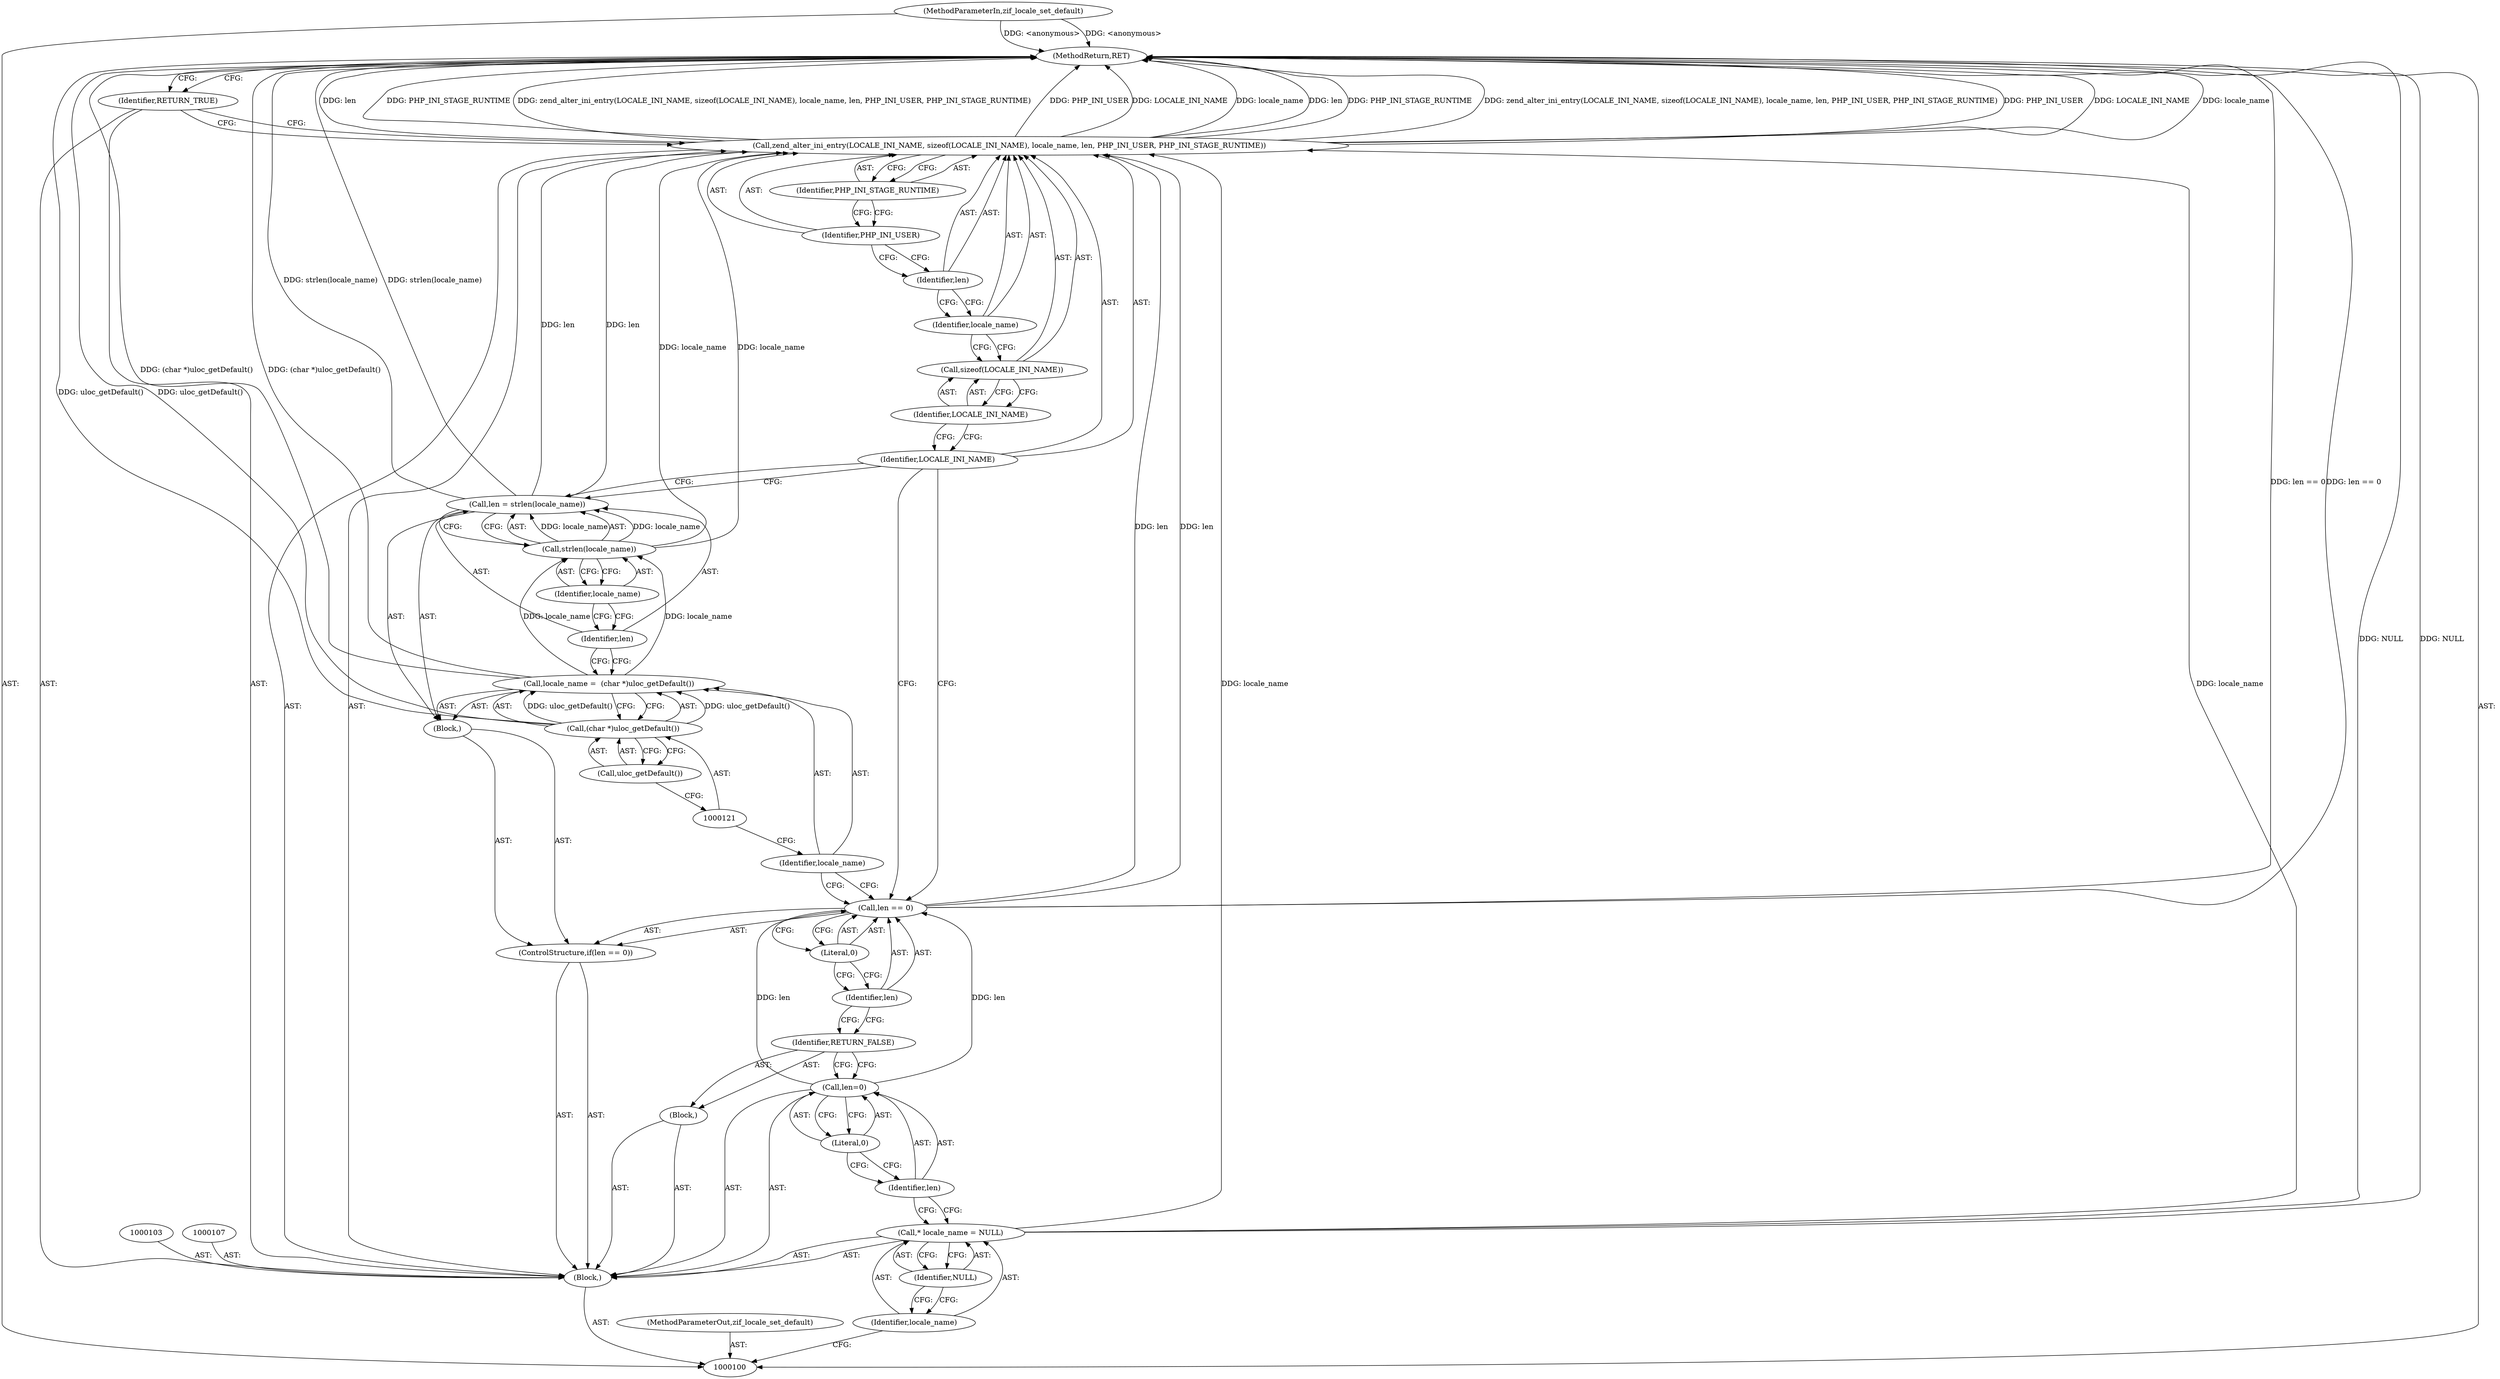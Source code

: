 digraph "0_php-src_97eff7eb57fc2320c267a949cffd622c38712484?w=1_13" {
"1000136" [label="(MethodReturn,RET)"];
"1000101" [label="(MethodParameterIn,zif_locale_set_default)"];
"1000178" [label="(MethodParameterOut,zif_locale_set_default)"];
"1000112" [label="(Identifier,RETURN_FALSE)"];
"1000113" [label="(ControlStructure,if(len == 0))"];
"1000116" [label="(Literal,0)"];
"1000117" [label="(Block,)"];
"1000114" [label="(Call,len == 0)"];
"1000115" [label="(Identifier,len)"];
"1000120" [label="(Call,(char *)uloc_getDefault())"];
"1000118" [label="(Call,locale_name =  (char *)uloc_getDefault())"];
"1000119" [label="(Identifier,locale_name)"];
"1000122" [label="(Call,uloc_getDefault())"];
"1000126" [label="(Identifier,locale_name)"];
"1000123" [label="(Call,len = strlen(locale_name))"];
"1000124" [label="(Identifier,len)"];
"1000125" [label="(Call,strlen(locale_name))"];
"1000102" [label="(Block,)"];
"1000127" [label="(Call,zend_alter_ini_entry(LOCALE_INI_NAME, sizeof(LOCALE_INI_NAME), locale_name, len, PHP_INI_USER, PHP_INI_STAGE_RUNTIME))"];
"1000128" [label="(Identifier,LOCALE_INI_NAME)"];
"1000129" [label="(Call,sizeof(LOCALE_INI_NAME))"];
"1000130" [label="(Identifier,LOCALE_INI_NAME)"];
"1000131" [label="(Identifier,locale_name)"];
"1000132" [label="(Identifier,len)"];
"1000133" [label="(Identifier,PHP_INI_USER)"];
"1000134" [label="(Identifier,PHP_INI_STAGE_RUNTIME)"];
"1000135" [label="(Identifier,RETURN_TRUE)"];
"1000106" [label="(Identifier,NULL)"];
"1000104" [label="(Call,* locale_name = NULL)"];
"1000105" [label="(Identifier,locale_name)"];
"1000110" [label="(Literal,0)"];
"1000108" [label="(Call,len=0)"];
"1000109" [label="(Identifier,len)"];
"1000111" [label="(Block,)"];
"1000136" -> "1000100"  [label="AST: "];
"1000136" -> "1000135"  [label="CFG: "];
"1000123" -> "1000136"  [label="DDG: strlen(locale_name)"];
"1000114" -> "1000136"  [label="DDG: len == 0"];
"1000127" -> "1000136"  [label="DDG: zend_alter_ini_entry(LOCALE_INI_NAME, sizeof(LOCALE_INI_NAME), locale_name, len, PHP_INI_USER, PHP_INI_STAGE_RUNTIME)"];
"1000127" -> "1000136"  [label="DDG: PHP_INI_USER"];
"1000127" -> "1000136"  [label="DDG: LOCALE_INI_NAME"];
"1000127" -> "1000136"  [label="DDG: locale_name"];
"1000127" -> "1000136"  [label="DDG: len"];
"1000127" -> "1000136"  [label="DDG: PHP_INI_STAGE_RUNTIME"];
"1000120" -> "1000136"  [label="DDG: uloc_getDefault()"];
"1000104" -> "1000136"  [label="DDG: NULL"];
"1000101" -> "1000136"  [label="DDG: <anonymous>"];
"1000118" -> "1000136"  [label="DDG: (char *)uloc_getDefault()"];
"1000101" -> "1000100"  [label="AST: "];
"1000101" -> "1000136"  [label="DDG: <anonymous>"];
"1000178" -> "1000100"  [label="AST: "];
"1000112" -> "1000111"  [label="AST: "];
"1000112" -> "1000108"  [label="CFG: "];
"1000115" -> "1000112"  [label="CFG: "];
"1000113" -> "1000102"  [label="AST: "];
"1000114" -> "1000113"  [label="AST: "];
"1000117" -> "1000113"  [label="AST: "];
"1000116" -> "1000114"  [label="AST: "];
"1000116" -> "1000115"  [label="CFG: "];
"1000114" -> "1000116"  [label="CFG: "];
"1000117" -> "1000113"  [label="AST: "];
"1000118" -> "1000117"  [label="AST: "];
"1000123" -> "1000117"  [label="AST: "];
"1000114" -> "1000113"  [label="AST: "];
"1000114" -> "1000116"  [label="CFG: "];
"1000115" -> "1000114"  [label="AST: "];
"1000116" -> "1000114"  [label="AST: "];
"1000119" -> "1000114"  [label="CFG: "];
"1000128" -> "1000114"  [label="CFG: "];
"1000114" -> "1000136"  [label="DDG: len == 0"];
"1000108" -> "1000114"  [label="DDG: len"];
"1000114" -> "1000127"  [label="DDG: len"];
"1000115" -> "1000114"  [label="AST: "];
"1000115" -> "1000112"  [label="CFG: "];
"1000116" -> "1000115"  [label="CFG: "];
"1000120" -> "1000118"  [label="AST: "];
"1000120" -> "1000122"  [label="CFG: "];
"1000121" -> "1000120"  [label="AST: "];
"1000122" -> "1000120"  [label="AST: "];
"1000118" -> "1000120"  [label="CFG: "];
"1000120" -> "1000136"  [label="DDG: uloc_getDefault()"];
"1000120" -> "1000118"  [label="DDG: uloc_getDefault()"];
"1000118" -> "1000117"  [label="AST: "];
"1000118" -> "1000120"  [label="CFG: "];
"1000119" -> "1000118"  [label="AST: "];
"1000120" -> "1000118"  [label="AST: "];
"1000124" -> "1000118"  [label="CFG: "];
"1000118" -> "1000136"  [label="DDG: (char *)uloc_getDefault()"];
"1000120" -> "1000118"  [label="DDG: uloc_getDefault()"];
"1000118" -> "1000125"  [label="DDG: locale_name"];
"1000119" -> "1000118"  [label="AST: "];
"1000119" -> "1000114"  [label="CFG: "];
"1000121" -> "1000119"  [label="CFG: "];
"1000122" -> "1000120"  [label="AST: "];
"1000122" -> "1000121"  [label="CFG: "];
"1000120" -> "1000122"  [label="CFG: "];
"1000126" -> "1000125"  [label="AST: "];
"1000126" -> "1000124"  [label="CFG: "];
"1000125" -> "1000126"  [label="CFG: "];
"1000123" -> "1000117"  [label="AST: "];
"1000123" -> "1000125"  [label="CFG: "];
"1000124" -> "1000123"  [label="AST: "];
"1000125" -> "1000123"  [label="AST: "];
"1000128" -> "1000123"  [label="CFG: "];
"1000123" -> "1000136"  [label="DDG: strlen(locale_name)"];
"1000125" -> "1000123"  [label="DDG: locale_name"];
"1000123" -> "1000127"  [label="DDG: len"];
"1000124" -> "1000123"  [label="AST: "];
"1000124" -> "1000118"  [label="CFG: "];
"1000126" -> "1000124"  [label="CFG: "];
"1000125" -> "1000123"  [label="AST: "];
"1000125" -> "1000126"  [label="CFG: "];
"1000126" -> "1000125"  [label="AST: "];
"1000123" -> "1000125"  [label="CFG: "];
"1000125" -> "1000123"  [label="DDG: locale_name"];
"1000118" -> "1000125"  [label="DDG: locale_name"];
"1000125" -> "1000127"  [label="DDG: locale_name"];
"1000102" -> "1000100"  [label="AST: "];
"1000103" -> "1000102"  [label="AST: "];
"1000104" -> "1000102"  [label="AST: "];
"1000107" -> "1000102"  [label="AST: "];
"1000108" -> "1000102"  [label="AST: "];
"1000111" -> "1000102"  [label="AST: "];
"1000113" -> "1000102"  [label="AST: "];
"1000127" -> "1000102"  [label="AST: "];
"1000135" -> "1000102"  [label="AST: "];
"1000127" -> "1000102"  [label="AST: "];
"1000127" -> "1000134"  [label="CFG: "];
"1000128" -> "1000127"  [label="AST: "];
"1000129" -> "1000127"  [label="AST: "];
"1000131" -> "1000127"  [label="AST: "];
"1000132" -> "1000127"  [label="AST: "];
"1000133" -> "1000127"  [label="AST: "];
"1000134" -> "1000127"  [label="AST: "];
"1000135" -> "1000127"  [label="CFG: "];
"1000127" -> "1000136"  [label="DDG: zend_alter_ini_entry(LOCALE_INI_NAME, sizeof(LOCALE_INI_NAME), locale_name, len, PHP_INI_USER, PHP_INI_STAGE_RUNTIME)"];
"1000127" -> "1000136"  [label="DDG: PHP_INI_USER"];
"1000127" -> "1000136"  [label="DDG: LOCALE_INI_NAME"];
"1000127" -> "1000136"  [label="DDG: locale_name"];
"1000127" -> "1000136"  [label="DDG: len"];
"1000127" -> "1000136"  [label="DDG: PHP_INI_STAGE_RUNTIME"];
"1000125" -> "1000127"  [label="DDG: locale_name"];
"1000104" -> "1000127"  [label="DDG: locale_name"];
"1000114" -> "1000127"  [label="DDG: len"];
"1000123" -> "1000127"  [label="DDG: len"];
"1000128" -> "1000127"  [label="AST: "];
"1000128" -> "1000123"  [label="CFG: "];
"1000128" -> "1000114"  [label="CFG: "];
"1000130" -> "1000128"  [label="CFG: "];
"1000129" -> "1000127"  [label="AST: "];
"1000129" -> "1000130"  [label="CFG: "];
"1000130" -> "1000129"  [label="AST: "];
"1000131" -> "1000129"  [label="CFG: "];
"1000130" -> "1000129"  [label="AST: "];
"1000130" -> "1000128"  [label="CFG: "];
"1000129" -> "1000130"  [label="CFG: "];
"1000131" -> "1000127"  [label="AST: "];
"1000131" -> "1000129"  [label="CFG: "];
"1000132" -> "1000131"  [label="CFG: "];
"1000132" -> "1000127"  [label="AST: "];
"1000132" -> "1000131"  [label="CFG: "];
"1000133" -> "1000132"  [label="CFG: "];
"1000133" -> "1000127"  [label="AST: "];
"1000133" -> "1000132"  [label="CFG: "];
"1000134" -> "1000133"  [label="CFG: "];
"1000134" -> "1000127"  [label="AST: "];
"1000134" -> "1000133"  [label="CFG: "];
"1000127" -> "1000134"  [label="CFG: "];
"1000135" -> "1000102"  [label="AST: "];
"1000135" -> "1000127"  [label="CFG: "];
"1000136" -> "1000135"  [label="CFG: "];
"1000106" -> "1000104"  [label="AST: "];
"1000106" -> "1000105"  [label="CFG: "];
"1000104" -> "1000106"  [label="CFG: "];
"1000104" -> "1000102"  [label="AST: "];
"1000104" -> "1000106"  [label="CFG: "];
"1000105" -> "1000104"  [label="AST: "];
"1000106" -> "1000104"  [label="AST: "];
"1000109" -> "1000104"  [label="CFG: "];
"1000104" -> "1000136"  [label="DDG: NULL"];
"1000104" -> "1000127"  [label="DDG: locale_name"];
"1000105" -> "1000104"  [label="AST: "];
"1000105" -> "1000100"  [label="CFG: "];
"1000106" -> "1000105"  [label="CFG: "];
"1000110" -> "1000108"  [label="AST: "];
"1000110" -> "1000109"  [label="CFG: "];
"1000108" -> "1000110"  [label="CFG: "];
"1000108" -> "1000102"  [label="AST: "];
"1000108" -> "1000110"  [label="CFG: "];
"1000109" -> "1000108"  [label="AST: "];
"1000110" -> "1000108"  [label="AST: "];
"1000112" -> "1000108"  [label="CFG: "];
"1000108" -> "1000114"  [label="DDG: len"];
"1000109" -> "1000108"  [label="AST: "];
"1000109" -> "1000104"  [label="CFG: "];
"1000110" -> "1000109"  [label="CFG: "];
"1000111" -> "1000102"  [label="AST: "];
"1000112" -> "1000111"  [label="AST: "];
}

